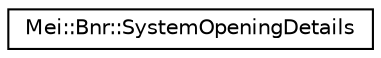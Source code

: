 digraph "Graphical Class Hierarchy"
{
  edge [fontname="Helvetica",fontsize="10",labelfontname="Helvetica",labelfontsize="10"];
  node [fontname="Helvetica",fontsize="10",shape=record];
  rankdir="LR";
  Node1 [label="Mei::Bnr::SystemOpeningDetails",height=0.2,width=0.4,color="black", fillcolor="white", style="filled",URL="$a00176.html",tooltip="System opening details. "];
}
